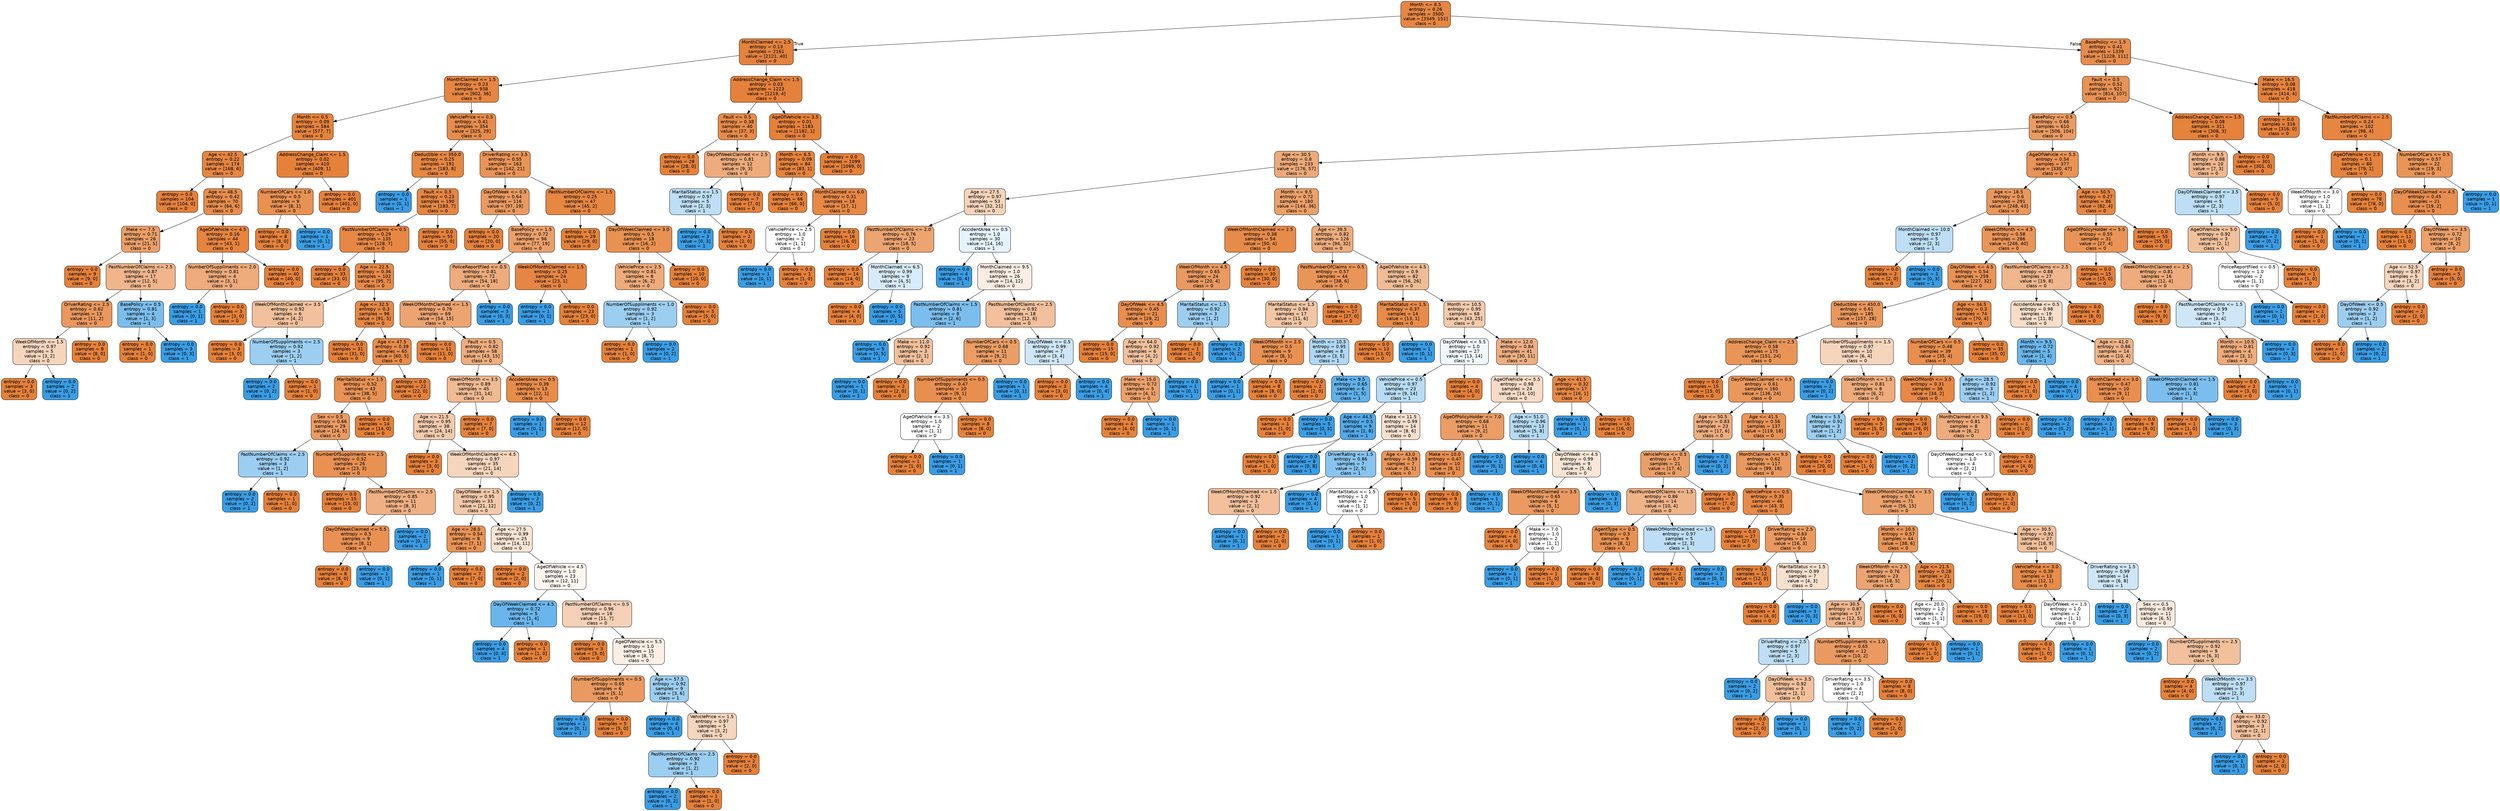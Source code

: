 digraph Tree {
node [shape=box, style="filled, rounded", color="black", fontname=helvetica] ;
edge [fontname=helvetica] ;
0 [label="Month <= 8.5\nentropy = 0.26\nsamples = 3500\nvalue = [3349, 151]\nclass = 0", fillcolor="#e68742"] ;
1 [label="MonthClaimed <= 2.5\nentropy = 0.13\nsamples = 2161\nvalue = [2121, 40]\nclass = 0", fillcolor="#e5833d"] ;
0 -> 1 [labeldistance=2.5, labelangle=45, headlabel="True"] ;
2 [label="MonthClaimed <= 1.5\nentropy = 0.23\nsamples = 938\nvalue = [902, 36]\nclass = 0", fillcolor="#e68641"] ;
1 -> 2 ;
3 [label="Month <= 0.5\nentropy = 0.09\nsamples = 584\nvalue = [577, 7]\nclass = 0", fillcolor="#e5833b"] ;
2 -> 3 ;
4 [label="Age <= 42.5\nentropy = 0.22\nsamples = 174\nvalue = [168, 6]\nclass = 0", fillcolor="#e68640"] ;
3 -> 4 ;
5 [label="entropy = 0.0\nsamples = 104\nvalue = [104, 0]\nclass = 0", fillcolor="#e58139"] ;
4 -> 5 ;
6 [label="Age <= 48.5\nentropy = 0.42\nsamples = 70\nvalue = [64, 6]\nclass = 0", fillcolor="#e78d4c"] ;
4 -> 6 ;
7 [label="Make <= 7.5\nentropy = 0.71\nsamples = 26\nvalue = [21, 5]\nclass = 0", fillcolor="#eb9f68"] ;
6 -> 7 ;
8 [label="entropy = 0.0\nsamples = 9\nvalue = [9, 0]\nclass = 0", fillcolor="#e58139"] ;
7 -> 8 ;
9 [label="PastNumberOfClaims <= 2.5\nentropy = 0.87\nsamples = 17\nvalue = [12, 5]\nclass = 0", fillcolor="#f0b58b"] ;
7 -> 9 ;
10 [label="DriverRating <= 2.5\nentropy = 0.62\nsamples = 13\nvalue = [11, 2]\nclass = 0", fillcolor="#ea985d"] ;
9 -> 10 ;
11 [label="WeekOfMonth <= 1.5\nentropy = 0.97\nsamples = 5\nvalue = [3, 2]\nclass = 0", fillcolor="#f6d5bd"] ;
10 -> 11 ;
12 [label="entropy = 0.0\nsamples = 3\nvalue = [3, 0]\nclass = 0", fillcolor="#e58139"] ;
11 -> 12 ;
13 [label="entropy = 0.0\nsamples = 2\nvalue = [0, 2]\nclass = 1", fillcolor="#399de5"] ;
11 -> 13 ;
14 [label="entropy = 0.0\nsamples = 8\nvalue = [8, 0]\nclass = 0", fillcolor="#e58139"] ;
10 -> 14 ;
15 [label="BasePolicy <= 0.5\nentropy = 0.81\nsamples = 4\nvalue = [1, 3]\nclass = 1", fillcolor="#7bbeee"] ;
9 -> 15 ;
16 [label="entropy = 0.0\nsamples = 1\nvalue = [1, 0]\nclass = 0", fillcolor="#e58139"] ;
15 -> 16 ;
17 [label="entropy = 0.0\nsamples = 3\nvalue = [0, 3]\nclass = 1", fillcolor="#399de5"] ;
15 -> 17 ;
18 [label="AgeOfVehicle <= 4.5\nentropy = 0.16\nsamples = 44\nvalue = [43, 1]\nclass = 0", fillcolor="#e6843e"] ;
6 -> 18 ;
19 [label="NumberOfSuppliments <= 2.0\nentropy = 0.81\nsamples = 4\nvalue = [3, 1]\nclass = 0", fillcolor="#eeab7b"] ;
18 -> 19 ;
20 [label="entropy = 0.0\nsamples = 1\nvalue = [0, 1]\nclass = 1", fillcolor="#399de5"] ;
19 -> 20 ;
21 [label="entropy = 0.0\nsamples = 3\nvalue = [3, 0]\nclass = 0", fillcolor="#e58139"] ;
19 -> 21 ;
22 [label="entropy = 0.0\nsamples = 40\nvalue = [40, 0]\nclass = 0", fillcolor="#e58139"] ;
18 -> 22 ;
23 [label="AddressChange_Claim <= 1.5\nentropy = 0.02\nsamples = 410\nvalue = [409, 1]\nclass = 0", fillcolor="#e58139"] ;
3 -> 23 ;
24 [label="NumberOfCars <= 1.0\nentropy = 0.5\nsamples = 9\nvalue = [8, 1]\nclass = 0", fillcolor="#e89152"] ;
23 -> 24 ;
25 [label="entropy = 0.0\nsamples = 8\nvalue = [8, 0]\nclass = 0", fillcolor="#e58139"] ;
24 -> 25 ;
26 [label="entropy = 0.0\nsamples = 1\nvalue = [0, 1]\nclass = 1", fillcolor="#399de5"] ;
24 -> 26 ;
27 [label="entropy = 0.0\nsamples = 401\nvalue = [401, 0]\nclass = 0", fillcolor="#e58139"] ;
23 -> 27 ;
28 [label="VehiclePrice <= 0.5\nentropy = 0.41\nsamples = 354\nvalue = [325, 29]\nclass = 0", fillcolor="#e78c4b"] ;
2 -> 28 ;
29 [label="Deductible <= 350.0\nentropy = 0.25\nsamples = 191\nvalue = [183, 8]\nclass = 0", fillcolor="#e68742"] ;
28 -> 29 ;
30 [label="entropy = 0.0\nsamples = 1\nvalue = [0, 1]\nclass = 1", fillcolor="#399de5"] ;
29 -> 30 ;
31 [label="Fault <= 0.5\nentropy = 0.23\nsamples = 190\nvalue = [183, 7]\nclass = 0", fillcolor="#e68641"] ;
29 -> 31 ;
32 [label="PastNumberOfClaims <= 0.5\nentropy = 0.29\nsamples = 135\nvalue = [128, 7]\nclass = 0", fillcolor="#e68844"] ;
31 -> 32 ;
33 [label="entropy = 0.0\nsamples = 33\nvalue = [33, 0]\nclass = 0", fillcolor="#e58139"] ;
32 -> 33 ;
34 [label="Age <= 22.5\nentropy = 0.36\nsamples = 102\nvalue = [95, 7]\nclass = 0", fillcolor="#e78a48"] ;
32 -> 34 ;
35 [label="WeekOfMonthClaimed <= 3.5\nentropy = 0.92\nsamples = 6\nvalue = [4, 2]\nclass = 0", fillcolor="#f2c09c"] ;
34 -> 35 ;
36 [label="entropy = 0.0\nsamples = 3\nvalue = [3, 0]\nclass = 0", fillcolor="#e58139"] ;
35 -> 36 ;
37 [label="NumberOfSuppliments <= 2.5\nentropy = 0.92\nsamples = 3\nvalue = [1, 2]\nclass = 1", fillcolor="#9ccef2"] ;
35 -> 37 ;
38 [label="entropy = 0.0\nsamples = 2\nvalue = [0, 2]\nclass = 1", fillcolor="#399de5"] ;
37 -> 38 ;
39 [label="entropy = 0.0\nsamples = 1\nvalue = [1, 0]\nclass = 0", fillcolor="#e58139"] ;
37 -> 39 ;
40 [label="Age <= 32.5\nentropy = 0.3\nsamples = 96\nvalue = [91, 5]\nclass = 0", fillcolor="#e68844"] ;
34 -> 40 ;
41 [label="entropy = 0.0\nsamples = 31\nvalue = [31, 0]\nclass = 0", fillcolor="#e58139"] ;
40 -> 41 ;
42 [label="Age <= 47.5\nentropy = 0.39\nsamples = 65\nvalue = [60, 5]\nclass = 0", fillcolor="#e78c49"] ;
40 -> 42 ;
43 [label="MaritalStatus <= 1.5\nentropy = 0.52\nsamples = 43\nvalue = [38, 5]\nclass = 0", fillcolor="#e89253"] ;
42 -> 43 ;
44 [label="Sex <= 0.5\nentropy = 0.66\nsamples = 29\nvalue = [24, 5]\nclass = 0", fillcolor="#ea9b62"] ;
43 -> 44 ;
45 [label="PastNumberOfClaims <= 2.5\nentropy = 0.92\nsamples = 3\nvalue = [1, 2]\nclass = 1", fillcolor="#9ccef2"] ;
44 -> 45 ;
46 [label="entropy = 0.0\nsamples = 2\nvalue = [0, 2]\nclass = 1", fillcolor="#399de5"] ;
45 -> 46 ;
47 [label="entropy = 0.0\nsamples = 1\nvalue = [1, 0]\nclass = 0", fillcolor="#e58139"] ;
45 -> 47 ;
48 [label="NumberOfSuppliments <= 2.5\nentropy = 0.52\nsamples = 26\nvalue = [23, 3]\nclass = 0", fillcolor="#e89153"] ;
44 -> 48 ;
49 [label="entropy = 0.0\nsamples = 15\nvalue = [15, 0]\nclass = 0", fillcolor="#e58139"] ;
48 -> 49 ;
50 [label="PastNumberOfClaims <= 2.5\nentropy = 0.85\nsamples = 11\nvalue = [8, 3]\nclass = 0", fillcolor="#efb083"] ;
48 -> 50 ;
51 [label="DayOfWeekClaimed <= 5.5\nentropy = 0.5\nsamples = 9\nvalue = [8, 1]\nclass = 0", fillcolor="#e89152"] ;
50 -> 51 ;
52 [label="entropy = 0.0\nsamples = 8\nvalue = [8, 0]\nclass = 0", fillcolor="#e58139"] ;
51 -> 52 ;
53 [label="entropy = 0.0\nsamples = 1\nvalue = [0, 1]\nclass = 1", fillcolor="#399de5"] ;
51 -> 53 ;
54 [label="entropy = 0.0\nsamples = 2\nvalue = [0, 2]\nclass = 1", fillcolor="#399de5"] ;
50 -> 54 ;
55 [label="entropy = 0.0\nsamples = 14\nvalue = [14, 0]\nclass = 0", fillcolor="#e58139"] ;
43 -> 55 ;
56 [label="entropy = 0.0\nsamples = 22\nvalue = [22, 0]\nclass = 0", fillcolor="#e58139"] ;
42 -> 56 ;
57 [label="entropy = 0.0\nsamples = 55\nvalue = [55, 0]\nclass = 0", fillcolor="#e58139"] ;
31 -> 57 ;
58 [label="DriverRating <= 3.5\nentropy = 0.55\nsamples = 163\nvalue = [142, 21]\nclass = 0", fillcolor="#e99456"] ;
28 -> 58 ;
59 [label="DayOfWeek <= 0.5\nentropy = 0.64\nsamples = 116\nvalue = [97, 19]\nclass = 0", fillcolor="#ea9a60"] ;
58 -> 59 ;
60 [label="entropy = 0.0\nsamples = 20\nvalue = [20, 0]\nclass = 0", fillcolor="#e58139"] ;
59 -> 60 ;
61 [label="BasePolicy <= 1.5\nentropy = 0.72\nsamples = 96\nvalue = [77, 19]\nclass = 0", fillcolor="#eba06a"] ;
59 -> 61 ;
62 [label="PoliceReportFiled <= 0.5\nentropy = 0.81\nsamples = 72\nvalue = [54, 18]\nclass = 0", fillcolor="#eeab7b"] ;
61 -> 62 ;
63 [label="WeekOfMonthClaimed <= 1.5\nentropy = 0.76\nsamples = 69\nvalue = [54, 15]\nclass = 0", fillcolor="#eca470"] ;
62 -> 63 ;
64 [label="entropy = 0.0\nsamples = 11\nvalue = [11, 0]\nclass = 0", fillcolor="#e58139"] ;
63 -> 64 ;
65 [label="Fault <= 0.5\nentropy = 0.82\nsamples = 58\nvalue = [43, 15]\nclass = 0", fillcolor="#eead7e"] ;
63 -> 65 ;
66 [label="WeekOfMonth <= 3.5\nentropy = 0.89\nsamples = 45\nvalue = [31, 14]\nclass = 0", fillcolor="#f1ba92"] ;
65 -> 66 ;
67 [label="Age <= 21.5\nentropy = 0.95\nsamples = 38\nvalue = [24, 14]\nclass = 0", fillcolor="#f4caac"] ;
66 -> 67 ;
68 [label="entropy = 0.0\nsamples = 3\nvalue = [3, 0]\nclass = 0", fillcolor="#e58139"] ;
67 -> 68 ;
69 [label="WeekOfMonthClaimed <= 4.5\nentropy = 0.97\nsamples = 35\nvalue = [21, 14]\nclass = 0", fillcolor="#f6d5bd"] ;
67 -> 69 ;
70 [label="DayOfWeek <= 1.5\nentropy = 0.95\nsamples = 33\nvalue = [21, 12]\nclass = 0", fillcolor="#f4c9aa"] ;
69 -> 70 ;
71 [label="Age <= 28.0\nentropy = 0.54\nsamples = 8\nvalue = [7, 1]\nclass = 0", fillcolor="#e99355"] ;
70 -> 71 ;
72 [label="entropy = 0.0\nsamples = 1\nvalue = [0, 1]\nclass = 1", fillcolor="#399de5"] ;
71 -> 72 ;
73 [label="entropy = 0.0\nsamples = 7\nvalue = [7, 0]\nclass = 0", fillcolor="#e58139"] ;
71 -> 73 ;
74 [label="Age <= 27.5\nentropy = 0.99\nsamples = 25\nvalue = [14, 11]\nclass = 0", fillcolor="#f9e4d5"] ;
70 -> 74 ;
75 [label="entropy = 0.0\nsamples = 2\nvalue = [2, 0]\nclass = 0", fillcolor="#e58139"] ;
74 -> 75 ;
76 [label="AgeOfVehicle <= 4.5\nentropy = 1.0\nsamples = 23\nvalue = [12, 11]\nclass = 0", fillcolor="#fdf5ef"] ;
74 -> 76 ;
77 [label="DayOfWeekClaimed <= 4.5\nentropy = 0.72\nsamples = 5\nvalue = [1, 4]\nclass = 1", fillcolor="#6ab6ec"] ;
76 -> 77 ;
78 [label="entropy = 0.0\nsamples = 4\nvalue = [0, 4]\nclass = 1", fillcolor="#399de5"] ;
77 -> 78 ;
79 [label="entropy = 0.0\nsamples = 1\nvalue = [1, 0]\nclass = 0", fillcolor="#e58139"] ;
77 -> 79 ;
80 [label="PastNumberOfClaims <= 0.5\nentropy = 0.96\nsamples = 18\nvalue = [11, 7]\nclass = 0", fillcolor="#f6d1b7"] ;
76 -> 80 ;
81 [label="entropy = 0.0\nsamples = 3\nvalue = [3, 0]\nclass = 0", fillcolor="#e58139"] ;
80 -> 81 ;
82 [label="AgeOfVehicle <= 5.5\nentropy = 1.0\nsamples = 15\nvalue = [8, 7]\nclass = 0", fillcolor="#fcefe6"] ;
80 -> 82 ;
83 [label="NumberOfSuppliments <= 0.5\nentropy = 0.65\nsamples = 6\nvalue = [5, 1]\nclass = 0", fillcolor="#ea9a61"] ;
82 -> 83 ;
84 [label="entropy = 0.0\nsamples = 1\nvalue = [0, 1]\nclass = 1", fillcolor="#399de5"] ;
83 -> 84 ;
85 [label="entropy = 0.0\nsamples = 5\nvalue = [5, 0]\nclass = 0", fillcolor="#e58139"] ;
83 -> 85 ;
86 [label="Age <= 57.5\nentropy = 0.92\nsamples = 9\nvalue = [3, 6]\nclass = 1", fillcolor="#9ccef2"] ;
82 -> 86 ;
87 [label="entropy = 0.0\nsamples = 4\nvalue = [0, 4]\nclass = 1", fillcolor="#399de5"] ;
86 -> 87 ;
88 [label="VehiclePrice <= 1.5\nentropy = 0.97\nsamples = 5\nvalue = [3, 2]\nclass = 0", fillcolor="#f6d5bd"] ;
86 -> 88 ;
89 [label="PastNumberOfClaims <= 2.5\nentropy = 0.92\nsamples = 3\nvalue = [1, 2]\nclass = 1", fillcolor="#9ccef2"] ;
88 -> 89 ;
90 [label="entropy = 0.0\nsamples = 2\nvalue = [0, 2]\nclass = 1", fillcolor="#399de5"] ;
89 -> 90 ;
91 [label="entropy = 0.0\nsamples = 1\nvalue = [1, 0]\nclass = 0", fillcolor="#e58139"] ;
89 -> 91 ;
92 [label="entropy = 0.0\nsamples = 2\nvalue = [2, 0]\nclass = 0", fillcolor="#e58139"] ;
88 -> 92 ;
93 [label="entropy = 0.0\nsamples = 2\nvalue = [0, 2]\nclass = 1", fillcolor="#399de5"] ;
69 -> 93 ;
94 [label="entropy = 0.0\nsamples = 7\nvalue = [7, 0]\nclass = 0", fillcolor="#e58139"] ;
66 -> 94 ;
95 [label="AccidentArea <= 0.5\nentropy = 0.39\nsamples = 13\nvalue = [12, 1]\nclass = 0", fillcolor="#e78c49"] ;
65 -> 95 ;
96 [label="entropy = 0.0\nsamples = 1\nvalue = [0, 1]\nclass = 1", fillcolor="#399de5"] ;
95 -> 96 ;
97 [label="entropy = 0.0\nsamples = 12\nvalue = [12, 0]\nclass = 0", fillcolor="#e58139"] ;
95 -> 97 ;
98 [label="entropy = 0.0\nsamples = 3\nvalue = [0, 3]\nclass = 1", fillcolor="#399de5"] ;
62 -> 98 ;
99 [label="WeekOfMonthClaimed <= 1.5\nentropy = 0.25\nsamples = 24\nvalue = [23, 1]\nclass = 0", fillcolor="#e68642"] ;
61 -> 99 ;
100 [label="entropy = 0.0\nsamples = 1\nvalue = [0, 1]\nclass = 1", fillcolor="#399de5"] ;
99 -> 100 ;
101 [label="entropy = 0.0\nsamples = 23\nvalue = [23, 0]\nclass = 0", fillcolor="#e58139"] ;
99 -> 101 ;
102 [label="PastNumberOfClaims <= 1.5\nentropy = 0.25\nsamples = 47\nvalue = [45, 2]\nclass = 0", fillcolor="#e68742"] ;
58 -> 102 ;
103 [label="entropy = 0.0\nsamples = 29\nvalue = [29, 0]\nclass = 0", fillcolor="#e58139"] ;
102 -> 103 ;
104 [label="DayOfWeekClaimed <= 3.0\nentropy = 0.5\nsamples = 18\nvalue = [16, 2]\nclass = 0", fillcolor="#e89152"] ;
102 -> 104 ;
105 [label="VehiclePrice <= 2.5\nentropy = 0.81\nsamples = 8\nvalue = [6, 2]\nclass = 0", fillcolor="#eeab7b"] ;
104 -> 105 ;
106 [label="NumberOfSuppliments <= 1.0\nentropy = 0.92\nsamples = 3\nvalue = [1, 2]\nclass = 1", fillcolor="#9ccef2"] ;
105 -> 106 ;
107 [label="entropy = 0.0\nsamples = 1\nvalue = [1, 0]\nclass = 0", fillcolor="#e58139"] ;
106 -> 107 ;
108 [label="entropy = 0.0\nsamples = 2\nvalue = [0, 2]\nclass = 1", fillcolor="#399de5"] ;
106 -> 108 ;
109 [label="entropy = 0.0\nsamples = 5\nvalue = [5, 0]\nclass = 0", fillcolor="#e58139"] ;
105 -> 109 ;
110 [label="entropy = 0.0\nsamples = 10\nvalue = [10, 0]\nclass = 0", fillcolor="#e58139"] ;
104 -> 110 ;
111 [label="AddressChange_Claim <= 1.5\nentropy = 0.03\nsamples = 1223\nvalue = [1219, 4]\nclass = 0", fillcolor="#e5813a"] ;
1 -> 111 ;
112 [label="Fault <= 0.5\nentropy = 0.38\nsamples = 40\nvalue = [37, 3]\nclass = 0", fillcolor="#e78b49"] ;
111 -> 112 ;
113 [label="entropy = 0.0\nsamples = 28\nvalue = [28, 0]\nclass = 0", fillcolor="#e58139"] ;
112 -> 113 ;
114 [label="DayOfWeekClaimed <= 2.5\nentropy = 0.81\nsamples = 12\nvalue = [9, 3]\nclass = 0", fillcolor="#eeab7b"] ;
112 -> 114 ;
115 [label="MaritalStatus <= 1.5\nentropy = 0.97\nsamples = 5\nvalue = [2, 3]\nclass = 1", fillcolor="#bddef6"] ;
114 -> 115 ;
116 [label="entropy = 0.0\nsamples = 3\nvalue = [0, 3]\nclass = 1", fillcolor="#399de5"] ;
115 -> 116 ;
117 [label="entropy = 0.0\nsamples = 2\nvalue = [2, 0]\nclass = 0", fillcolor="#e58139"] ;
115 -> 117 ;
118 [label="entropy = 0.0\nsamples = 7\nvalue = [7, 0]\nclass = 0", fillcolor="#e58139"] ;
114 -> 118 ;
119 [label="AgeOfVehicle <= 3.5\nentropy = 0.01\nsamples = 1183\nvalue = [1182, 1]\nclass = 0", fillcolor="#e58139"] ;
111 -> 119 ;
120 [label="Month <= 6.5\nentropy = 0.09\nsamples = 84\nvalue = [83, 1]\nclass = 0", fillcolor="#e5833b"] ;
119 -> 120 ;
121 [label="entropy = 0.0\nsamples = 66\nvalue = [66, 0]\nclass = 0", fillcolor="#e58139"] ;
120 -> 121 ;
122 [label="MonthClaimed <= 6.0\nentropy = 0.31\nsamples = 18\nvalue = [17, 1]\nclass = 0", fillcolor="#e78845"] ;
120 -> 122 ;
123 [label="VehiclePrice <= 2.5\nentropy = 1.0\nsamples = 2\nvalue = [1, 1]\nclass = 0", fillcolor="#ffffff"] ;
122 -> 123 ;
124 [label="entropy = 0.0\nsamples = 1\nvalue = [0, 1]\nclass = 1", fillcolor="#399de5"] ;
123 -> 124 ;
125 [label="entropy = 0.0\nsamples = 1\nvalue = [1, 0]\nclass = 0", fillcolor="#e58139"] ;
123 -> 125 ;
126 [label="entropy = 0.0\nsamples = 16\nvalue = [16, 0]\nclass = 0", fillcolor="#e58139"] ;
122 -> 126 ;
127 [label="entropy = 0.0\nsamples = 1099\nvalue = [1099, 0]\nclass = 0", fillcolor="#e58139"] ;
119 -> 127 ;
128 [label="BasePolicy <= 1.5\nentropy = 0.41\nsamples = 1339\nvalue = [1228, 111]\nclass = 0", fillcolor="#e78c4b"] ;
0 -> 128 [labeldistance=2.5, labelangle=-45, headlabel="False"] ;
129 [label="Fault <= 0.5\nentropy = 0.52\nsamples = 921\nvalue = [814, 107]\nclass = 0", fillcolor="#e89253"] ;
128 -> 129 ;
130 [label="BasePolicy <= 0.5\nentropy = 0.66\nsamples = 610\nvalue = [506, 104]\nclass = 0", fillcolor="#ea9b62"] ;
129 -> 130 ;
131 [label="Age <= 30.5\nentropy = 0.8\nsamples = 233\nvalue = [176, 57]\nclass = 0", fillcolor="#edaa79"] ;
130 -> 131 ;
132 [label="Age <= 27.5\nentropy = 0.97\nsamples = 53\nvalue = [32, 21]\nclass = 0", fillcolor="#f6d4bb"] ;
131 -> 132 ;
133 [label="PastNumberOfClaims <= 2.0\nentropy = 0.76\nsamples = 23\nvalue = [18, 5]\nclass = 0", fillcolor="#eca470"] ;
132 -> 133 ;
134 [label="entropy = 0.0\nsamples = 14\nvalue = [14, 0]\nclass = 0", fillcolor="#e58139"] ;
133 -> 134 ;
135 [label="MonthClaimed <= 6.5\nentropy = 0.99\nsamples = 9\nvalue = [4, 5]\nclass = 1", fillcolor="#d7ebfa"] ;
133 -> 135 ;
136 [label="entropy = 0.0\nsamples = 4\nvalue = [4, 0]\nclass = 0", fillcolor="#e58139"] ;
135 -> 136 ;
137 [label="entropy = 0.0\nsamples = 5\nvalue = [0, 5]\nclass = 1", fillcolor="#399de5"] ;
135 -> 137 ;
138 [label="AccidentArea <= 0.5\nentropy = 1.0\nsamples = 30\nvalue = [14, 16]\nclass = 1", fillcolor="#e6f3fc"] ;
132 -> 138 ;
139 [label="entropy = 0.0\nsamples = 4\nvalue = [0, 4]\nclass = 1", fillcolor="#399de5"] ;
138 -> 139 ;
140 [label="MonthClaimed <= 9.5\nentropy = 1.0\nsamples = 26\nvalue = [14, 12]\nclass = 0", fillcolor="#fbede3"] ;
138 -> 140 ;
141 [label="PastNumberOfClaims <= 1.5\nentropy = 0.81\nsamples = 8\nvalue = [2, 6]\nclass = 1", fillcolor="#7bbeee"] ;
140 -> 141 ;
142 [label="entropy = 0.0\nsamples = 5\nvalue = [0, 5]\nclass = 1", fillcolor="#399de5"] ;
141 -> 142 ;
143 [label="Make <= 11.0\nentropy = 0.92\nsamples = 3\nvalue = [2, 1]\nclass = 0", fillcolor="#f2c09c"] ;
141 -> 143 ;
144 [label="entropy = 0.0\nsamples = 1\nvalue = [0, 1]\nclass = 1", fillcolor="#399de5"] ;
143 -> 144 ;
145 [label="entropy = 0.0\nsamples = 2\nvalue = [2, 0]\nclass = 0", fillcolor="#e58139"] ;
143 -> 145 ;
146 [label="PastNumberOfClaims <= 2.5\nentropy = 0.92\nsamples = 18\nvalue = [12, 6]\nclass = 0", fillcolor="#f2c09c"] ;
140 -> 146 ;
147 [label="NumberOfCars <= 0.5\nentropy = 0.68\nsamples = 11\nvalue = [9, 2]\nclass = 0", fillcolor="#eb9d65"] ;
146 -> 147 ;
148 [label="NumberOfSuppliments <= 0.5\nentropy = 0.47\nsamples = 10\nvalue = [9, 1]\nclass = 0", fillcolor="#e88f4f"] ;
147 -> 148 ;
149 [label="AgeOfVehicle <= 3.5\nentropy = 1.0\nsamples = 2\nvalue = [1, 1]\nclass = 0", fillcolor="#ffffff"] ;
148 -> 149 ;
150 [label="entropy = 0.0\nsamples = 1\nvalue = [1, 0]\nclass = 0", fillcolor="#e58139"] ;
149 -> 150 ;
151 [label="entropy = 0.0\nsamples = 1\nvalue = [0, 1]\nclass = 1", fillcolor="#399de5"] ;
149 -> 151 ;
152 [label="entropy = 0.0\nsamples = 8\nvalue = [8, 0]\nclass = 0", fillcolor="#e58139"] ;
148 -> 152 ;
153 [label="entropy = 0.0\nsamples = 1\nvalue = [0, 1]\nclass = 1", fillcolor="#399de5"] ;
147 -> 153 ;
154 [label="DayOfWeek <= 0.5\nentropy = 0.99\nsamples = 7\nvalue = [3, 4]\nclass = 1", fillcolor="#cee6f8"] ;
146 -> 154 ;
155 [label="entropy = 0.0\nsamples = 3\nvalue = [3, 0]\nclass = 0", fillcolor="#e58139"] ;
154 -> 155 ;
156 [label="entropy = 0.0\nsamples = 4\nvalue = [0, 4]\nclass = 1", fillcolor="#399de5"] ;
154 -> 156 ;
157 [label="Month <= 9.5\nentropy = 0.72\nsamples = 180\nvalue = [144, 36]\nclass = 0", fillcolor="#eca06a"] ;
131 -> 157 ;
158 [label="WeekOfMonthClaimed <= 2.5\nentropy = 0.38\nsamples = 54\nvalue = [50, 4]\nclass = 0", fillcolor="#e78b49"] ;
157 -> 158 ;
159 [label="WeekOfMonth <= 4.5\nentropy = 0.65\nsamples = 24\nvalue = [20, 4]\nclass = 0", fillcolor="#ea9a61"] ;
158 -> 159 ;
160 [label="DayOfWeek <= 4.5\nentropy = 0.45\nsamples = 21\nvalue = [19, 2]\nclass = 0", fillcolor="#e88e4e"] ;
159 -> 160 ;
161 [label="entropy = 0.0\nsamples = 15\nvalue = [15, 0]\nclass = 0", fillcolor="#e58139"] ;
160 -> 161 ;
162 [label="Age <= 64.0\nentropy = 0.92\nsamples = 6\nvalue = [4, 2]\nclass = 0", fillcolor="#f2c09c"] ;
160 -> 162 ;
163 [label="Make <= 15.0\nentropy = 0.72\nsamples = 5\nvalue = [4, 1]\nclass = 0", fillcolor="#eca06a"] ;
162 -> 163 ;
164 [label="entropy = 0.0\nsamples = 4\nvalue = [4, 0]\nclass = 0", fillcolor="#e58139"] ;
163 -> 164 ;
165 [label="entropy = 0.0\nsamples = 1\nvalue = [0, 1]\nclass = 1", fillcolor="#399de5"] ;
163 -> 165 ;
166 [label="entropy = 0.0\nsamples = 1\nvalue = [0, 1]\nclass = 1", fillcolor="#399de5"] ;
162 -> 166 ;
167 [label="MaritalStatus <= 1.5\nentropy = 0.92\nsamples = 3\nvalue = [1, 2]\nclass = 1", fillcolor="#9ccef2"] ;
159 -> 167 ;
168 [label="entropy = 0.0\nsamples = 1\nvalue = [1, 0]\nclass = 0", fillcolor="#e58139"] ;
167 -> 168 ;
169 [label="entropy = 0.0\nsamples = 2\nvalue = [0, 2]\nclass = 1", fillcolor="#399de5"] ;
167 -> 169 ;
170 [label="entropy = 0.0\nsamples = 30\nvalue = [30, 0]\nclass = 0", fillcolor="#e58139"] ;
158 -> 170 ;
171 [label="Age <= 39.5\nentropy = 0.82\nsamples = 126\nvalue = [94, 32]\nclass = 0", fillcolor="#eeac7c"] ;
157 -> 171 ;
172 [label="PastNumberOfClaims <= 0.5\nentropy = 0.57\nsamples = 44\nvalue = [38, 6]\nclass = 0", fillcolor="#e99558"] ;
171 -> 172 ;
173 [label="MaritalStatus <= 1.5\nentropy = 0.94\nsamples = 17\nvalue = [11, 6]\nclass = 0", fillcolor="#f3c6a5"] ;
172 -> 173 ;
174 [label="WeekOfMonth <= 2.5\nentropy = 0.5\nsamples = 9\nvalue = [8, 1]\nclass = 0", fillcolor="#e89152"] ;
173 -> 174 ;
175 [label="entropy = 0.0\nsamples = 1\nvalue = [0, 1]\nclass = 1", fillcolor="#399de5"] ;
174 -> 175 ;
176 [label="entropy = 0.0\nsamples = 8\nvalue = [8, 0]\nclass = 0", fillcolor="#e58139"] ;
174 -> 176 ;
177 [label="Month <= 10.5\nentropy = 0.95\nsamples = 8\nvalue = [3, 5]\nclass = 1", fillcolor="#b0d8f5"] ;
173 -> 177 ;
178 [label="entropy = 0.0\nsamples = 2\nvalue = [2, 0]\nclass = 0", fillcolor="#e58139"] ;
177 -> 178 ;
179 [label="Make <= 9.5\nentropy = 0.65\nsamples = 6\nvalue = [1, 5]\nclass = 1", fillcolor="#61b1ea"] ;
177 -> 179 ;
180 [label="entropy = 0.0\nsamples = 1\nvalue = [1, 0]\nclass = 0", fillcolor="#e58139"] ;
179 -> 180 ;
181 [label="entropy = 0.0\nsamples = 5\nvalue = [0, 5]\nclass = 1", fillcolor="#399de5"] ;
179 -> 181 ;
182 [label="entropy = 0.0\nsamples = 27\nvalue = [27, 0]\nclass = 0", fillcolor="#e58139"] ;
172 -> 182 ;
183 [label="AgeOfVehicle <= 4.5\nentropy = 0.9\nsamples = 82\nvalue = [56, 26]\nclass = 0", fillcolor="#f1bc95"] ;
171 -> 183 ;
184 [label="MaritalStatus <= 1.5\nentropy = 0.37\nsamples = 14\nvalue = [13, 1]\nclass = 0", fillcolor="#e78b48"] ;
183 -> 184 ;
185 [label="entropy = 0.0\nsamples = 13\nvalue = [13, 0]\nclass = 0", fillcolor="#e58139"] ;
184 -> 185 ;
186 [label="entropy = 0.0\nsamples = 1\nvalue = [0, 1]\nclass = 1", fillcolor="#399de5"] ;
184 -> 186 ;
187 [label="Month <= 10.5\nentropy = 0.95\nsamples = 68\nvalue = [43, 25]\nclass = 0", fillcolor="#f4caac"] ;
183 -> 187 ;
188 [label="DayOfWeek <= 5.5\nentropy = 1.0\nsamples = 27\nvalue = [13, 14]\nclass = 1", fillcolor="#f1f8fd"] ;
187 -> 188 ;
189 [label="VehiclePrice <= 0.5\nentropy = 0.97\nsamples = 23\nvalue = [9, 14]\nclass = 1", fillcolor="#b8dcf6"] ;
188 -> 189 ;
190 [label="Age <= 44.5\nentropy = 0.5\nsamples = 9\nvalue = [1, 8]\nclass = 1", fillcolor="#52a9e8"] ;
189 -> 190 ;
191 [label="entropy = 0.0\nsamples = 1\nvalue = [1, 0]\nclass = 0", fillcolor="#e58139"] ;
190 -> 191 ;
192 [label="entropy = 0.0\nsamples = 8\nvalue = [0, 8]\nclass = 1", fillcolor="#399de5"] ;
190 -> 192 ;
193 [label="Make <= 11.5\nentropy = 0.99\nsamples = 14\nvalue = [8, 6]\nclass = 0", fillcolor="#f8e0ce"] ;
189 -> 193 ;
194 [label="DriverRating <= 1.5\nentropy = 0.86\nsamples = 7\nvalue = [2, 5]\nclass = 1", fillcolor="#88c4ef"] ;
193 -> 194 ;
195 [label="WeekOfMonthClaimed <= 1.5\nentropy = 0.92\nsamples = 3\nvalue = [2, 1]\nclass = 0", fillcolor="#f2c09c"] ;
194 -> 195 ;
196 [label="entropy = 0.0\nsamples = 1\nvalue = [0, 1]\nclass = 1", fillcolor="#399de5"] ;
195 -> 196 ;
197 [label="entropy = 0.0\nsamples = 2\nvalue = [2, 0]\nclass = 0", fillcolor="#e58139"] ;
195 -> 197 ;
198 [label="entropy = 0.0\nsamples = 4\nvalue = [0, 4]\nclass = 1", fillcolor="#399de5"] ;
194 -> 198 ;
199 [label="Age <= 43.0\nentropy = 0.59\nsamples = 7\nvalue = [6, 1]\nclass = 0", fillcolor="#e9965a"] ;
193 -> 199 ;
200 [label="MaritalStatus <= 1.5\nentropy = 1.0\nsamples = 2\nvalue = [1, 1]\nclass = 0", fillcolor="#ffffff"] ;
199 -> 200 ;
201 [label="entropy = 0.0\nsamples = 1\nvalue = [0, 1]\nclass = 1", fillcolor="#399de5"] ;
200 -> 201 ;
202 [label="entropy = 0.0\nsamples = 1\nvalue = [1, 0]\nclass = 0", fillcolor="#e58139"] ;
200 -> 202 ;
203 [label="entropy = 0.0\nsamples = 5\nvalue = [5, 0]\nclass = 0", fillcolor="#e58139"] ;
199 -> 203 ;
204 [label="entropy = 0.0\nsamples = 4\nvalue = [4, 0]\nclass = 0", fillcolor="#e58139"] ;
188 -> 204 ;
205 [label="Make <= 12.0\nentropy = 0.84\nsamples = 41\nvalue = [30, 11]\nclass = 0", fillcolor="#efaf82"] ;
187 -> 205 ;
206 [label="AgeOfVehicle <= 5.5\nentropy = 0.98\nsamples = 24\nvalue = [14, 10]\nclass = 0", fillcolor="#f8dbc6"] ;
205 -> 206 ;
207 [label="AgeOfPolicyHolder <= 7.0\nentropy = 0.68\nsamples = 11\nvalue = [9, 2]\nclass = 0", fillcolor="#eb9d65"] ;
206 -> 207 ;
208 [label="Make <= 10.0\nentropy = 0.47\nsamples = 10\nvalue = [9, 1]\nclass = 0", fillcolor="#e88f4f"] ;
207 -> 208 ;
209 [label="entropy = 0.0\nsamples = 9\nvalue = [9, 0]\nclass = 0", fillcolor="#e58139"] ;
208 -> 209 ;
210 [label="entropy = 0.0\nsamples = 1\nvalue = [0, 1]\nclass = 1", fillcolor="#399de5"] ;
208 -> 210 ;
211 [label="entropy = 0.0\nsamples = 1\nvalue = [0, 1]\nclass = 1", fillcolor="#399de5"] ;
207 -> 211 ;
212 [label="Age <= 51.0\nentropy = 0.96\nsamples = 13\nvalue = [5, 8]\nclass = 1", fillcolor="#b5daf5"] ;
206 -> 212 ;
213 [label="entropy = 0.0\nsamples = 4\nvalue = [0, 4]\nclass = 1", fillcolor="#399de5"] ;
212 -> 213 ;
214 [label="DayOfWeek <= 4.5\nentropy = 0.99\nsamples = 9\nvalue = [5, 4]\nclass = 0", fillcolor="#fae6d7"] ;
212 -> 214 ;
215 [label="WeekOfMonthClaimed <= 3.5\nentropy = 0.65\nsamples = 6\nvalue = [5, 1]\nclass = 0", fillcolor="#ea9a61"] ;
214 -> 215 ;
216 [label="entropy = 0.0\nsamples = 4\nvalue = [4, 0]\nclass = 0", fillcolor="#e58139"] ;
215 -> 216 ;
217 [label="Make <= 7.0\nentropy = 1.0\nsamples = 2\nvalue = [1, 1]\nclass = 0", fillcolor="#ffffff"] ;
215 -> 217 ;
218 [label="entropy = 0.0\nsamples = 1\nvalue = [0, 1]\nclass = 1", fillcolor="#399de5"] ;
217 -> 218 ;
219 [label="entropy = 0.0\nsamples = 1\nvalue = [1, 0]\nclass = 0", fillcolor="#e58139"] ;
217 -> 219 ;
220 [label="entropy = 0.0\nsamples = 3\nvalue = [0, 3]\nclass = 1", fillcolor="#399de5"] ;
214 -> 220 ;
221 [label="Age <= 41.5\nentropy = 0.32\nsamples = 17\nvalue = [16, 1]\nclass = 0", fillcolor="#e78945"] ;
205 -> 221 ;
222 [label="entropy = 0.0\nsamples = 1\nvalue = [0, 1]\nclass = 1", fillcolor="#399de5"] ;
221 -> 222 ;
223 [label="entropy = 0.0\nsamples = 16\nvalue = [16, 0]\nclass = 0", fillcolor="#e58139"] ;
221 -> 223 ;
224 [label="AgeOfVehicle <= 5.5\nentropy = 0.54\nsamples = 377\nvalue = [330, 47]\nclass = 0", fillcolor="#e99355"] ;
130 -> 224 ;
225 [label="Age <= 18.5\nentropy = 0.6\nsamples = 291\nvalue = [248, 43]\nclass = 0", fillcolor="#ea975b"] ;
224 -> 225 ;
226 [label="MonthClaimed <= 10.0\nentropy = 0.97\nsamples = 5\nvalue = [2, 3]\nclass = 1", fillcolor="#bddef6"] ;
225 -> 226 ;
227 [label="entropy = 0.0\nsamples = 2\nvalue = [2, 0]\nclass = 0", fillcolor="#e58139"] ;
226 -> 227 ;
228 [label="entropy = 0.0\nsamples = 3\nvalue = [0, 3]\nclass = 1", fillcolor="#399de5"] ;
226 -> 228 ;
229 [label="WeekOfMonth <= 4.5\nentropy = 0.58\nsamples = 286\nvalue = [246, 40]\nclass = 0", fillcolor="#e99559"] ;
225 -> 229 ;
230 [label="DayOfWeek <= 4.5\nentropy = 0.54\nsamples = 259\nvalue = [227, 32]\nclass = 0", fillcolor="#e99355"] ;
229 -> 230 ;
231 [label="Deductible <= 450.0\nentropy = 0.61\nsamples = 185\nvalue = [157, 28]\nclass = 0", fillcolor="#ea975c"] ;
230 -> 231 ;
232 [label="AddressChange_Claim <= 2.5\nentropy = 0.58\nsamples = 175\nvalue = [151, 24]\nclass = 0", fillcolor="#e99558"] ;
231 -> 232 ;
233 [label="entropy = 0.0\nsamples = 15\nvalue = [15, 0]\nclass = 0", fillcolor="#e58139"] ;
232 -> 233 ;
234 [label="DayOfWeekClaimed <= 0.5\nentropy = 0.61\nsamples = 160\nvalue = [136, 24]\nclass = 0", fillcolor="#ea975c"] ;
232 -> 234 ;
235 [label="Age <= 50.5\nentropy = 0.83\nsamples = 23\nvalue = [17, 6]\nclass = 0", fillcolor="#eead7f"] ;
234 -> 235 ;
236 [label="VehiclePrice <= 0.5\nentropy = 0.7\nsamples = 21\nvalue = [17, 4]\nclass = 0", fillcolor="#eb9f68"] ;
235 -> 236 ;
237 [label="PastNumberOfClaims <= 1.5\nentropy = 0.86\nsamples = 14\nvalue = [10, 4]\nclass = 0", fillcolor="#efb388"] ;
236 -> 237 ;
238 [label="AgentType <= 0.5\nentropy = 0.5\nsamples = 9\nvalue = [8, 1]\nclass = 0", fillcolor="#e89152"] ;
237 -> 238 ;
239 [label="entropy = 0.0\nsamples = 8\nvalue = [8, 0]\nclass = 0", fillcolor="#e58139"] ;
238 -> 239 ;
240 [label="entropy = 0.0\nsamples = 1\nvalue = [0, 1]\nclass = 1", fillcolor="#399de5"] ;
238 -> 240 ;
241 [label="WeekOfMonthClaimed <= 1.5\nentropy = 0.97\nsamples = 5\nvalue = [2, 3]\nclass = 1", fillcolor="#bddef6"] ;
237 -> 241 ;
242 [label="entropy = 0.0\nsamples = 2\nvalue = [2, 0]\nclass = 0", fillcolor="#e58139"] ;
241 -> 242 ;
243 [label="entropy = 0.0\nsamples = 3\nvalue = [0, 3]\nclass = 1", fillcolor="#399de5"] ;
241 -> 243 ;
244 [label="entropy = 0.0\nsamples = 7\nvalue = [7, 0]\nclass = 0", fillcolor="#e58139"] ;
236 -> 244 ;
245 [label="entropy = 0.0\nsamples = 2\nvalue = [0, 2]\nclass = 1", fillcolor="#399de5"] ;
235 -> 245 ;
246 [label="Age <= 41.5\nentropy = 0.56\nsamples = 137\nvalue = [119, 18]\nclass = 0", fillcolor="#e99457"] ;
234 -> 246 ;
247 [label="MonthClaimed <= 9.5\nentropy = 0.62\nsamples = 117\nvalue = [99, 18]\nclass = 0", fillcolor="#ea985d"] ;
246 -> 247 ;
248 [label="VehiclePrice <= 0.5\nentropy = 0.35\nsamples = 46\nvalue = [43, 3]\nclass = 0", fillcolor="#e78a47"] ;
247 -> 248 ;
249 [label="entropy = 0.0\nsamples = 27\nvalue = [27, 0]\nclass = 0", fillcolor="#e58139"] ;
248 -> 249 ;
250 [label="DriverRating <= 2.5\nentropy = 0.63\nsamples = 19\nvalue = [16, 3]\nclass = 0", fillcolor="#ea995e"] ;
248 -> 250 ;
251 [label="entropy = 0.0\nsamples = 12\nvalue = [12, 0]\nclass = 0", fillcolor="#e58139"] ;
250 -> 251 ;
252 [label="MaritalStatus <= 1.5\nentropy = 0.99\nsamples = 7\nvalue = [4, 3]\nclass = 0", fillcolor="#f8e0ce"] ;
250 -> 252 ;
253 [label="entropy = 0.0\nsamples = 4\nvalue = [4, 0]\nclass = 0", fillcolor="#e58139"] ;
252 -> 253 ;
254 [label="entropy = 0.0\nsamples = 3\nvalue = [0, 3]\nclass = 1", fillcolor="#399de5"] ;
252 -> 254 ;
255 [label="WeekOfMonthClaimed <= 3.5\nentropy = 0.74\nsamples = 71\nvalue = [56, 15]\nclass = 0", fillcolor="#eca36e"] ;
247 -> 255 ;
256 [label="Month <= 10.5\nentropy = 0.57\nsamples = 44\nvalue = [38, 6]\nclass = 0", fillcolor="#e99558"] ;
255 -> 256 ;
257 [label="WeekOfMonth <= 2.5\nentropy = 0.76\nsamples = 23\nvalue = [18, 5]\nclass = 0", fillcolor="#eca470"] ;
256 -> 257 ;
258 [label="Age <= 30.5\nentropy = 0.87\nsamples = 17\nvalue = [12, 5]\nclass = 0", fillcolor="#f0b58b"] ;
257 -> 258 ;
259 [label="DriverRating <= 2.5\nentropy = 0.97\nsamples = 5\nvalue = [2, 3]\nclass = 1", fillcolor="#bddef6"] ;
258 -> 259 ;
260 [label="entropy = 0.0\nsamples = 2\nvalue = [0, 2]\nclass = 1", fillcolor="#399de5"] ;
259 -> 260 ;
261 [label="DayOfWeek <= 3.5\nentropy = 0.92\nsamples = 3\nvalue = [2, 1]\nclass = 0", fillcolor="#f2c09c"] ;
259 -> 261 ;
262 [label="entropy = 0.0\nsamples = 2\nvalue = [2, 0]\nclass = 0", fillcolor="#e58139"] ;
261 -> 262 ;
263 [label="entropy = 0.0\nsamples = 1\nvalue = [0, 1]\nclass = 1", fillcolor="#399de5"] ;
261 -> 263 ;
264 [label="NumberOfSuppliments <= 1.0\nentropy = 0.65\nsamples = 12\nvalue = [10, 2]\nclass = 0", fillcolor="#ea9a61"] ;
258 -> 264 ;
265 [label="DriverRating <= 3.5\nentropy = 1.0\nsamples = 4\nvalue = [2, 2]\nclass = 0", fillcolor="#ffffff"] ;
264 -> 265 ;
266 [label="entropy = 0.0\nsamples = 2\nvalue = [0, 2]\nclass = 1", fillcolor="#399de5"] ;
265 -> 266 ;
267 [label="entropy = 0.0\nsamples = 2\nvalue = [2, 0]\nclass = 0", fillcolor="#e58139"] ;
265 -> 267 ;
268 [label="entropy = 0.0\nsamples = 8\nvalue = [8, 0]\nclass = 0", fillcolor="#e58139"] ;
264 -> 268 ;
269 [label="entropy = 0.0\nsamples = 6\nvalue = [6, 0]\nclass = 0", fillcolor="#e58139"] ;
257 -> 269 ;
270 [label="Age <= 21.5\nentropy = 0.28\nsamples = 21\nvalue = [20, 1]\nclass = 0", fillcolor="#e68743"] ;
256 -> 270 ;
271 [label="Age <= 20.0\nentropy = 1.0\nsamples = 2\nvalue = [1, 1]\nclass = 0", fillcolor="#ffffff"] ;
270 -> 271 ;
272 [label="entropy = 0.0\nsamples = 1\nvalue = [1, 0]\nclass = 0", fillcolor="#e58139"] ;
271 -> 272 ;
273 [label="entropy = 0.0\nsamples = 1\nvalue = [0, 1]\nclass = 1", fillcolor="#399de5"] ;
271 -> 273 ;
274 [label="entropy = 0.0\nsamples = 19\nvalue = [19, 0]\nclass = 0", fillcolor="#e58139"] ;
270 -> 274 ;
275 [label="Age <= 30.5\nentropy = 0.92\nsamples = 27\nvalue = [18, 9]\nclass = 0", fillcolor="#f2c09c"] ;
255 -> 275 ;
276 [label="VehiclePrice <= 3.0\nentropy = 0.39\nsamples = 13\nvalue = [12, 1]\nclass = 0", fillcolor="#e78c49"] ;
275 -> 276 ;
277 [label="entropy = 0.0\nsamples = 11\nvalue = [11, 0]\nclass = 0", fillcolor="#e58139"] ;
276 -> 277 ;
278 [label="DayOfWeek <= 1.5\nentropy = 1.0\nsamples = 2\nvalue = [1, 1]\nclass = 0", fillcolor="#ffffff"] ;
276 -> 278 ;
279 [label="entropy = 0.0\nsamples = 1\nvalue = [1, 0]\nclass = 0", fillcolor="#e58139"] ;
278 -> 279 ;
280 [label="entropy = 0.0\nsamples = 1\nvalue = [0, 1]\nclass = 1", fillcolor="#399de5"] ;
278 -> 280 ;
281 [label="DriverRating <= 1.5\nentropy = 0.99\nsamples = 14\nvalue = [6, 8]\nclass = 1", fillcolor="#cee6f8"] ;
275 -> 281 ;
282 [label="entropy = 0.0\nsamples = 3\nvalue = [0, 3]\nclass = 1", fillcolor="#399de5"] ;
281 -> 282 ;
283 [label="Sex <= 0.5\nentropy = 0.99\nsamples = 11\nvalue = [6, 5]\nclass = 0", fillcolor="#fbeade"] ;
281 -> 283 ;
284 [label="entropy = 0.0\nsamples = 2\nvalue = [0, 2]\nclass = 1", fillcolor="#399de5"] ;
283 -> 284 ;
285 [label="NumberOfSuppliments <= 2.5\nentropy = 0.92\nsamples = 9\nvalue = [6, 3]\nclass = 0", fillcolor="#f2c09c"] ;
283 -> 285 ;
286 [label="entropy = 0.0\nsamples = 4\nvalue = [4, 0]\nclass = 0", fillcolor="#e58139"] ;
285 -> 286 ;
287 [label="WeekOfMonth <= 3.5\nentropy = 0.97\nsamples = 5\nvalue = [2, 3]\nclass = 1", fillcolor="#bddef6"] ;
285 -> 287 ;
288 [label="entropy = 0.0\nsamples = 2\nvalue = [0, 2]\nclass = 1", fillcolor="#399de5"] ;
287 -> 288 ;
289 [label="Age <= 33.0\nentropy = 0.92\nsamples = 3\nvalue = [2, 1]\nclass = 0", fillcolor="#f2c09c"] ;
287 -> 289 ;
290 [label="entropy = 0.0\nsamples = 1\nvalue = [0, 1]\nclass = 1", fillcolor="#399de5"] ;
289 -> 290 ;
291 [label="entropy = 0.0\nsamples = 2\nvalue = [2, 0]\nclass = 0", fillcolor="#e58139"] ;
289 -> 291 ;
292 [label="entropy = 0.0\nsamples = 20\nvalue = [20, 0]\nclass = 0", fillcolor="#e58139"] ;
246 -> 292 ;
293 [label="NumberOfSuppliments <= 1.5\nentropy = 0.97\nsamples = 10\nvalue = [6, 4]\nclass = 0", fillcolor="#f6d5bd"] ;
231 -> 293 ;
294 [label="entropy = 0.0\nsamples = 2\nvalue = [0, 2]\nclass = 1", fillcolor="#399de5"] ;
293 -> 294 ;
295 [label="WeekOfMonth <= 1.5\nentropy = 0.81\nsamples = 8\nvalue = [6, 2]\nclass = 0", fillcolor="#eeab7b"] ;
293 -> 295 ;
296 [label="Make <= 5.5\nentropy = 0.92\nsamples = 3\nvalue = [1, 2]\nclass = 1", fillcolor="#9ccef2"] ;
295 -> 296 ;
297 [label="entropy = 0.0\nsamples = 1\nvalue = [1, 0]\nclass = 0", fillcolor="#e58139"] ;
296 -> 297 ;
298 [label="entropy = 0.0\nsamples = 2\nvalue = [0, 2]\nclass = 1", fillcolor="#399de5"] ;
296 -> 298 ;
299 [label="entropy = 0.0\nsamples = 5\nvalue = [5, 0]\nclass = 0", fillcolor="#e58139"] ;
295 -> 299 ;
300 [label="Age <= 34.5\nentropy = 0.3\nsamples = 74\nvalue = [70, 4]\nclass = 0", fillcolor="#e68844"] ;
230 -> 300 ;
301 [label="NumberOfCars <= 0.5\nentropy = 0.48\nsamples = 39\nvalue = [35, 4]\nclass = 0", fillcolor="#e88f50"] ;
300 -> 301 ;
302 [label="WeekOfMonth <= 3.5\nentropy = 0.31\nsamples = 36\nvalue = [34, 2]\nclass = 0", fillcolor="#e78845"] ;
301 -> 302 ;
303 [label="entropy = 0.0\nsamples = 28\nvalue = [28, 0]\nclass = 0", fillcolor="#e58139"] ;
302 -> 303 ;
304 [label="MonthClaimed <= 9.5\nentropy = 0.81\nsamples = 8\nvalue = [6, 2]\nclass = 0", fillcolor="#eeab7b"] ;
302 -> 304 ;
305 [label="DayOfWeekClaimed <= 5.0\nentropy = 1.0\nsamples = 4\nvalue = [2, 2]\nclass = 0", fillcolor="#ffffff"] ;
304 -> 305 ;
306 [label="entropy = 0.0\nsamples = 2\nvalue = [0, 2]\nclass = 1", fillcolor="#399de5"] ;
305 -> 306 ;
307 [label="entropy = 0.0\nsamples = 2\nvalue = [2, 0]\nclass = 0", fillcolor="#e58139"] ;
305 -> 307 ;
308 [label="entropy = 0.0\nsamples = 4\nvalue = [4, 0]\nclass = 0", fillcolor="#e58139"] ;
304 -> 308 ;
309 [label="Age <= 28.5\nentropy = 0.92\nsamples = 3\nvalue = [1, 2]\nclass = 1", fillcolor="#9ccef2"] ;
301 -> 309 ;
310 [label="entropy = 0.0\nsamples = 1\nvalue = [1, 0]\nclass = 0", fillcolor="#e58139"] ;
309 -> 310 ;
311 [label="entropy = 0.0\nsamples = 2\nvalue = [0, 2]\nclass = 1", fillcolor="#399de5"] ;
309 -> 311 ;
312 [label="entropy = 0.0\nsamples = 35\nvalue = [35, 0]\nclass = 0", fillcolor="#e58139"] ;
300 -> 312 ;
313 [label="PastNumberOfClaims <= 2.5\nentropy = 0.88\nsamples = 27\nvalue = [19, 8]\nclass = 0", fillcolor="#f0b68c"] ;
229 -> 313 ;
314 [label="AccidentArea <= 0.5\nentropy = 0.98\nsamples = 19\nvalue = [11, 8]\nclass = 0", fillcolor="#f8ddc9"] ;
313 -> 314 ;
315 [label="Month <= 9.5\nentropy = 0.72\nsamples = 5\nvalue = [1, 4]\nclass = 1", fillcolor="#6ab6ec"] ;
314 -> 315 ;
316 [label="entropy = 0.0\nsamples = 1\nvalue = [1, 0]\nclass = 0", fillcolor="#e58139"] ;
315 -> 316 ;
317 [label="entropy = 0.0\nsamples = 4\nvalue = [0, 4]\nclass = 1", fillcolor="#399de5"] ;
315 -> 317 ;
318 [label="Age <= 41.0\nentropy = 0.86\nsamples = 14\nvalue = [10, 4]\nclass = 0", fillcolor="#efb388"] ;
314 -> 318 ;
319 [label="MonthClaimed <= 3.0\nentropy = 0.47\nsamples = 10\nvalue = [9, 1]\nclass = 0", fillcolor="#e88f4f"] ;
318 -> 319 ;
320 [label="entropy = 0.0\nsamples = 1\nvalue = [0, 1]\nclass = 1", fillcolor="#399de5"] ;
319 -> 320 ;
321 [label="entropy = 0.0\nsamples = 9\nvalue = [9, 0]\nclass = 0", fillcolor="#e58139"] ;
319 -> 321 ;
322 [label="WeekOfMonthClaimed <= 1.5\nentropy = 0.81\nsamples = 4\nvalue = [1, 3]\nclass = 1", fillcolor="#7bbeee"] ;
318 -> 322 ;
323 [label="entropy = 0.0\nsamples = 1\nvalue = [1, 0]\nclass = 0", fillcolor="#e58139"] ;
322 -> 323 ;
324 [label="entropy = 0.0\nsamples = 3\nvalue = [0, 3]\nclass = 1", fillcolor="#399de5"] ;
322 -> 324 ;
325 [label="entropy = 0.0\nsamples = 8\nvalue = [8, 0]\nclass = 0", fillcolor="#e58139"] ;
313 -> 325 ;
326 [label="Age <= 50.5\nentropy = 0.27\nsamples = 86\nvalue = [82, 4]\nclass = 0", fillcolor="#e68743"] ;
224 -> 326 ;
327 [label="AgeOfPolicyHolder <= 5.5\nentropy = 0.55\nsamples = 31\nvalue = [27, 4]\nclass = 0", fillcolor="#e99456"] ;
326 -> 327 ;
328 [label="entropy = 0.0\nsamples = 15\nvalue = [15, 0]\nclass = 0", fillcolor="#e58139"] ;
327 -> 328 ;
329 [label="WeekOfMonthClaimed <= 2.5\nentropy = 0.81\nsamples = 16\nvalue = [12, 4]\nclass = 0", fillcolor="#eeab7b"] ;
327 -> 329 ;
330 [label="entropy = 0.0\nsamples = 9\nvalue = [9, 0]\nclass = 0", fillcolor="#e58139"] ;
329 -> 330 ;
331 [label="PastNumberOfClaims <= 1.5\nentropy = 0.99\nsamples = 7\nvalue = [3, 4]\nclass = 1", fillcolor="#cee6f8"] ;
329 -> 331 ;
332 [label="Month <= 10.5\nentropy = 0.81\nsamples = 4\nvalue = [3, 1]\nclass = 0", fillcolor="#eeab7b"] ;
331 -> 332 ;
333 [label="entropy = 0.0\nsamples = 3\nvalue = [3, 0]\nclass = 0", fillcolor="#e58139"] ;
332 -> 333 ;
334 [label="entropy = 0.0\nsamples = 1\nvalue = [0, 1]\nclass = 1", fillcolor="#399de5"] ;
332 -> 334 ;
335 [label="entropy = 0.0\nsamples = 3\nvalue = [0, 3]\nclass = 1", fillcolor="#399de5"] ;
331 -> 335 ;
336 [label="entropy = 0.0\nsamples = 55\nvalue = [55, 0]\nclass = 0", fillcolor="#e58139"] ;
326 -> 336 ;
337 [label="AddressChange_Claim <= 1.5\nentropy = 0.08\nsamples = 311\nvalue = [308, 3]\nclass = 0", fillcolor="#e5823b"] ;
129 -> 337 ;
338 [label="Month <= 9.5\nentropy = 0.88\nsamples = 10\nvalue = [7, 3]\nclass = 0", fillcolor="#f0b78e"] ;
337 -> 338 ;
339 [label="DayOfWeekClaimed <= 3.5\nentropy = 0.97\nsamples = 5\nvalue = [2, 3]\nclass = 1", fillcolor="#bddef6"] ;
338 -> 339 ;
340 [label="AgeOfVehicle <= 5.0\nentropy = 0.92\nsamples = 3\nvalue = [2, 1]\nclass = 0", fillcolor="#f2c09c"] ;
339 -> 340 ;
341 [label="PoliceReportFiled <= 0.5\nentropy = 1.0\nsamples = 2\nvalue = [1, 1]\nclass = 0", fillcolor="#ffffff"] ;
340 -> 341 ;
342 [label="entropy = 0.0\nsamples = 1\nvalue = [0, 1]\nclass = 1", fillcolor="#399de5"] ;
341 -> 342 ;
343 [label="entropy = 0.0\nsamples = 1\nvalue = [1, 0]\nclass = 0", fillcolor="#e58139"] ;
341 -> 343 ;
344 [label="entropy = 0.0\nsamples = 1\nvalue = [1, 0]\nclass = 0", fillcolor="#e58139"] ;
340 -> 344 ;
345 [label="entropy = 0.0\nsamples = 2\nvalue = [0, 2]\nclass = 1", fillcolor="#399de5"] ;
339 -> 345 ;
346 [label="entropy = 0.0\nsamples = 5\nvalue = [5, 0]\nclass = 0", fillcolor="#e58139"] ;
338 -> 346 ;
347 [label="entropy = 0.0\nsamples = 301\nvalue = [301, 0]\nclass = 0", fillcolor="#e58139"] ;
337 -> 347 ;
348 [label="Make <= 16.5\nentropy = 0.08\nsamples = 418\nvalue = [414, 4]\nclass = 0", fillcolor="#e5823b"] ;
128 -> 348 ;
349 [label="entropy = 0.0\nsamples = 316\nvalue = [316, 0]\nclass = 0", fillcolor="#e58139"] ;
348 -> 349 ;
350 [label="PastNumberOfClaims <= 2.5\nentropy = 0.24\nsamples = 102\nvalue = [98, 4]\nclass = 0", fillcolor="#e68641"] ;
348 -> 350 ;
351 [label="AgeOfVehicle <= 2.5\nentropy = 0.1\nsamples = 80\nvalue = [79, 1]\nclass = 0", fillcolor="#e5833c"] ;
350 -> 351 ;
352 [label="WeekOfMonth <= 3.0\nentropy = 1.0\nsamples = 2\nvalue = [1, 1]\nclass = 0", fillcolor="#ffffff"] ;
351 -> 352 ;
353 [label="entropy = 0.0\nsamples = 1\nvalue = [1, 0]\nclass = 0", fillcolor="#e58139"] ;
352 -> 353 ;
354 [label="entropy = 0.0\nsamples = 1\nvalue = [0, 1]\nclass = 1", fillcolor="#399de5"] ;
352 -> 354 ;
355 [label="entropy = 0.0\nsamples = 78\nvalue = [78, 0]\nclass = 0", fillcolor="#e58139"] ;
351 -> 355 ;
356 [label="NumberOfCars <= 0.5\nentropy = 0.57\nsamples = 22\nvalue = [19, 3]\nclass = 0", fillcolor="#e99558"] ;
350 -> 356 ;
357 [label="DayOfWeekClaimed <= 4.5\nentropy = 0.45\nsamples = 21\nvalue = [19, 2]\nclass = 0", fillcolor="#e88e4e"] ;
356 -> 357 ;
358 [label="entropy = 0.0\nsamples = 11\nvalue = [11, 0]\nclass = 0", fillcolor="#e58139"] ;
357 -> 358 ;
359 [label="DayOfWeek <= 3.5\nentropy = 0.72\nsamples = 10\nvalue = [8, 2]\nclass = 0", fillcolor="#eca06a"] ;
357 -> 359 ;
360 [label="Age <= 52.5\nentropy = 0.97\nsamples = 5\nvalue = [3, 2]\nclass = 0", fillcolor="#f6d5bd"] ;
359 -> 360 ;
361 [label="DayOfWeek <= 0.5\nentropy = 0.92\nsamples = 3\nvalue = [1, 2]\nclass = 1", fillcolor="#9ccef2"] ;
360 -> 361 ;
362 [label="entropy = 0.0\nsamples = 1\nvalue = [1, 0]\nclass = 0", fillcolor="#e58139"] ;
361 -> 362 ;
363 [label="entropy = 0.0\nsamples = 2\nvalue = [0, 2]\nclass = 1", fillcolor="#399de5"] ;
361 -> 363 ;
364 [label="entropy = 0.0\nsamples = 2\nvalue = [2, 0]\nclass = 0", fillcolor="#e58139"] ;
360 -> 364 ;
365 [label="entropy = 0.0\nsamples = 5\nvalue = [5, 0]\nclass = 0", fillcolor="#e58139"] ;
359 -> 365 ;
366 [label="entropy = 0.0\nsamples = 1\nvalue = [0, 1]\nclass = 1", fillcolor="#399de5"] ;
356 -> 366 ;
}